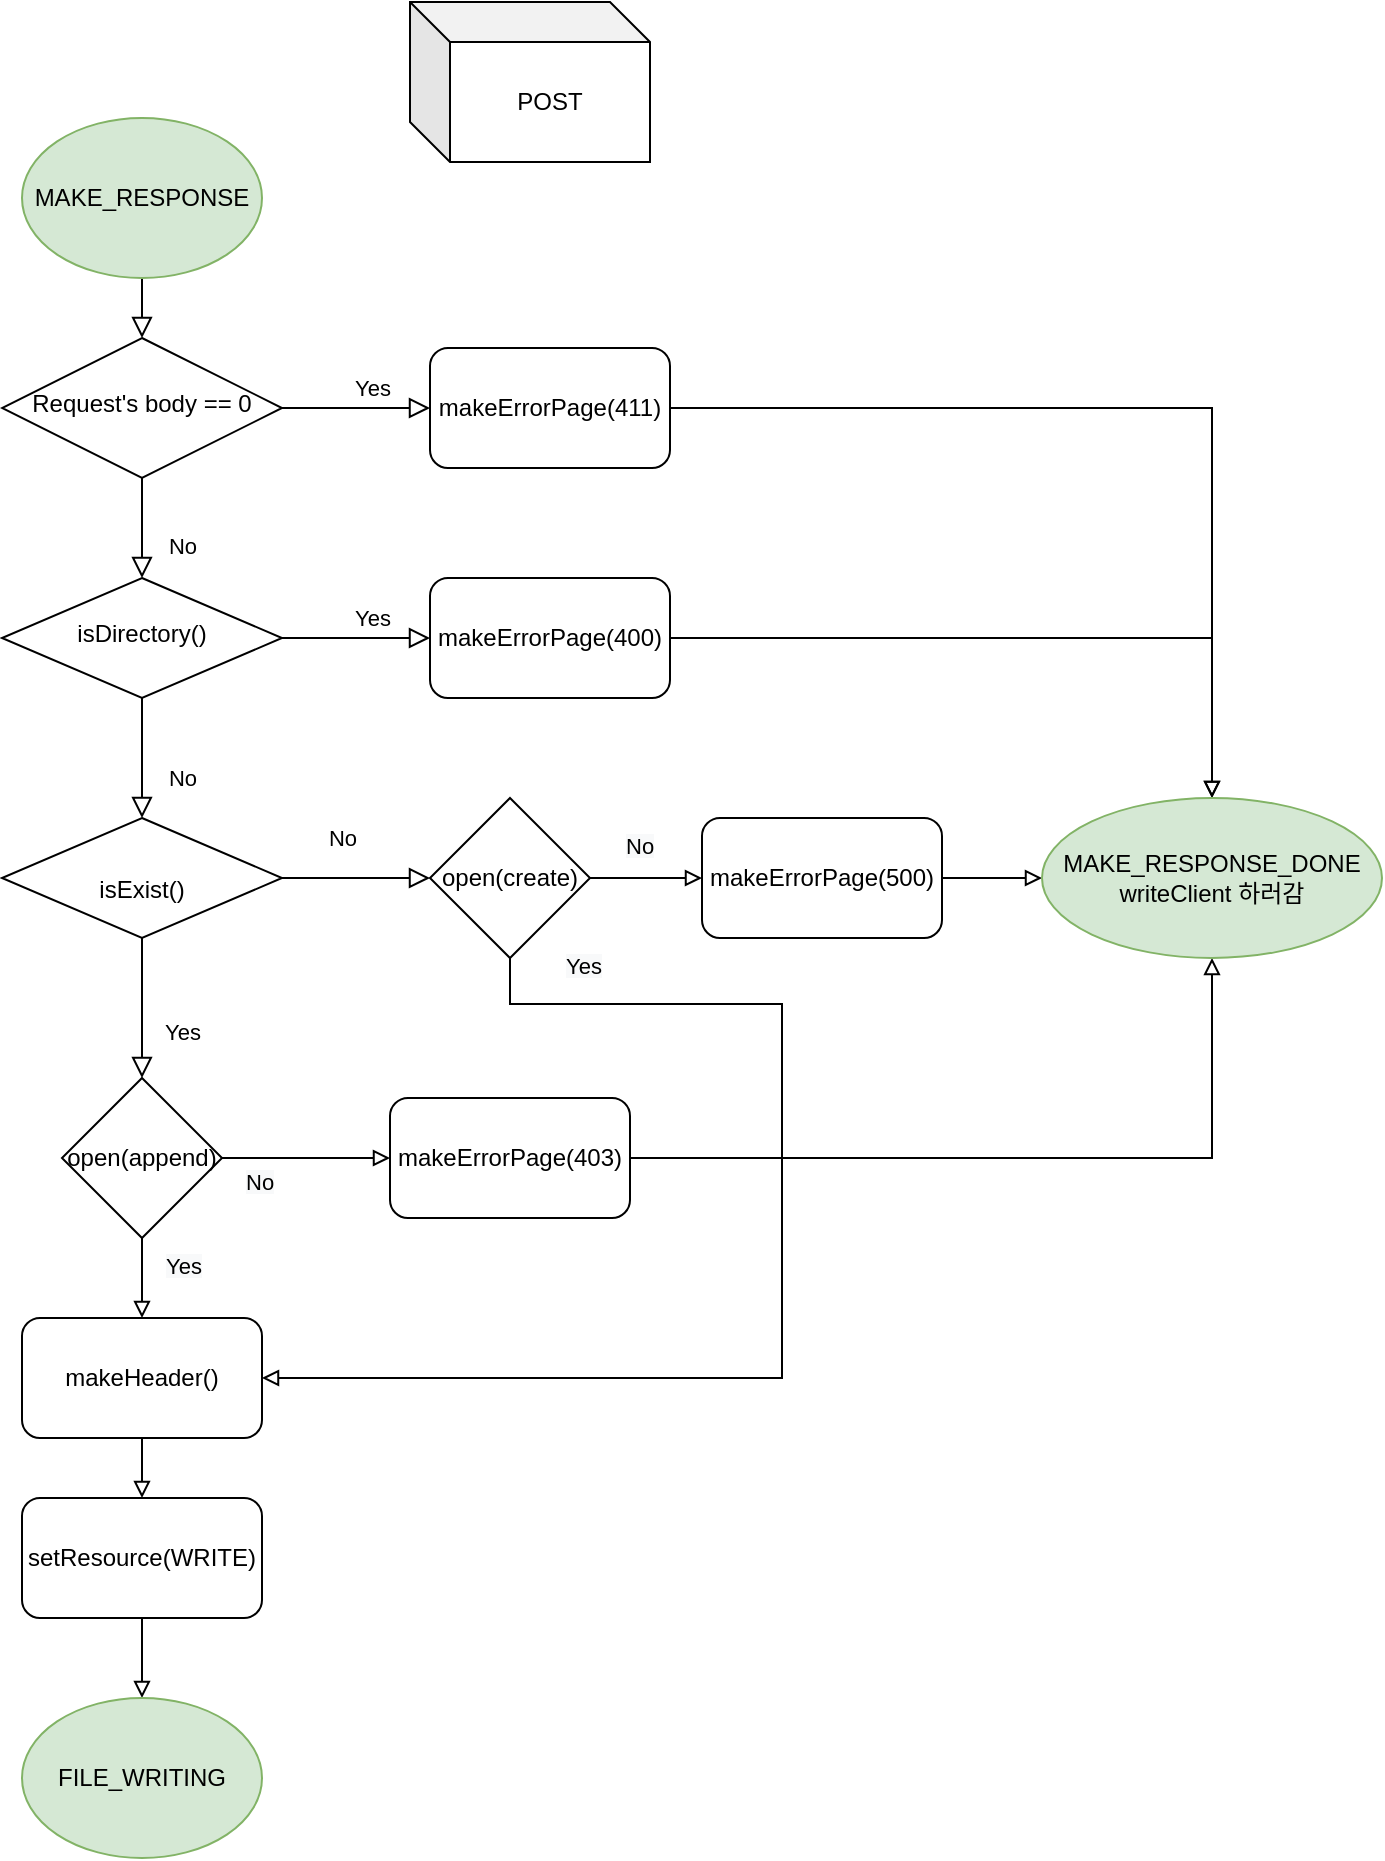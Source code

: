 <mxfile version="16.4.5" type="device" pages="3"><diagram id="C5RBs43oDa-KdzZeNtuy" name="Page-1"><mxGraphModel dx="2066" dy="985" grid="0" gridSize="10" guides="1" tooltips="1" connect="1" arrows="1" fold="1" page="1" pageScale="1" pageWidth="827" pageHeight="1169" background="#ffffff" math="0" shadow="0"><root><mxCell id="WIyWlLk6GJQsqaUBKTNV-0"/><mxCell id="WIyWlLk6GJQsqaUBKTNV-1" parent="WIyWlLk6GJQsqaUBKTNV-0"/><mxCell id="mw8QwqVwZCbxmGiiFS1I-1" value="" style="rounded=0;html=1;jettySize=auto;orthogonalLoop=1;fontSize=11;endArrow=block;endFill=0;endSize=8;strokeWidth=1;shadow=0;labelBackgroundColor=none;edgeStyle=orthogonalEdgeStyle;exitX=0.5;exitY=1;exitDx=0;exitDy=0;" parent="WIyWlLk6GJQsqaUBKTNV-1" source="mw8QwqVwZCbxmGiiFS1I-31" target="mw8QwqVwZCbxmGiiFS1I-4" edge="1"><mxGeometry relative="1" as="geometry"><mxPoint x="190" y="130" as="sourcePoint"/></mxGeometry></mxCell><mxCell id="mw8QwqVwZCbxmGiiFS1I-2" value="No" style="rounded=0;html=1;jettySize=auto;orthogonalLoop=1;fontSize=11;endArrow=block;endFill=0;endSize=8;strokeWidth=1;shadow=0;labelBackgroundColor=none;edgeStyle=orthogonalEdgeStyle;entryX=0.5;entryY=0;entryDx=0;entryDy=0;" parent="WIyWlLk6GJQsqaUBKTNV-1" source="mw8QwqVwZCbxmGiiFS1I-4" target="mw8QwqVwZCbxmGiiFS1I-75" edge="1"><mxGeometry x="0.333" y="20" relative="1" as="geometry"><mxPoint as="offset"/><mxPoint x="190" y="420" as="targetPoint"/></mxGeometry></mxCell><mxCell id="mw8QwqVwZCbxmGiiFS1I-3" value="Yes" style="edgeStyle=orthogonalEdgeStyle;rounded=0;html=1;jettySize=auto;orthogonalLoop=1;fontSize=11;endArrow=block;endFill=0;endSize=8;strokeWidth=1;shadow=0;labelBackgroundColor=none;entryX=0;entryY=0.5;entryDx=0;entryDy=0;" parent="WIyWlLk6GJQsqaUBKTNV-1" source="mw8QwqVwZCbxmGiiFS1I-4" target="mw8QwqVwZCbxmGiiFS1I-33" edge="1"><mxGeometry x="0.2" y="10" relative="1" as="geometry"><mxPoint as="offset"/><mxPoint x="309" y="220" as="targetPoint"/></mxGeometry></mxCell><mxCell id="mw8QwqVwZCbxmGiiFS1I-4" value="Request's body == 0" style="rhombus;whiteSpace=wrap;html=1;shadow=0;fontFamily=Helvetica;fontSize=12;align=center;strokeWidth=1;spacing=6;spacingTop=-4;" parent="WIyWlLk6GJQsqaUBKTNV-1" vertex="1"><mxGeometry x="100" y="200" width="140" height="70" as="geometry"/></mxCell><mxCell id="mw8QwqVwZCbxmGiiFS1I-14" value="POST" style="shape=cube;whiteSpace=wrap;html=1;boundedLbl=1;backgroundOutline=1;darkOpacity=0.05;darkOpacity2=0.1;" parent="WIyWlLk6GJQsqaUBKTNV-1" vertex="1"><mxGeometry x="304" y="32" width="120" height="80" as="geometry"/></mxCell><mxCell id="mw8QwqVwZCbxmGiiFS1I-31" value="MAKE_RESPONSE" style="ellipse;whiteSpace=wrap;html=1;fillColor=#d5e8d4;strokeColor=#82b366;" parent="WIyWlLk6GJQsqaUBKTNV-1" vertex="1"><mxGeometry x="110" y="90" width="120" height="80" as="geometry"/></mxCell><mxCell id="mw8QwqVwZCbxmGiiFS1I-79" style="edgeStyle=orthogonalEdgeStyle;rounded=0;orthogonalLoop=1;jettySize=auto;html=1;exitX=1;exitY=0.5;exitDx=0;exitDy=0;endArrow=block;endFill=0;" parent="WIyWlLk6GJQsqaUBKTNV-1" source="mw8QwqVwZCbxmGiiFS1I-33" target="mw8QwqVwZCbxmGiiFS1I-78" edge="1"><mxGeometry relative="1" as="geometry"/></mxCell><mxCell id="mw8QwqVwZCbxmGiiFS1I-33" value="makeErrorPage(411)" style="rounded=1;whiteSpace=wrap;html=1;" parent="WIyWlLk6GJQsqaUBKTNV-1" vertex="1"><mxGeometry x="314" y="205" width="120" height="60" as="geometry"/></mxCell><mxCell id="mw8QwqVwZCbxmGiiFS1I-34" value="&lt;br&gt;isExist()&lt;br&gt;" style="rhombus;whiteSpace=wrap;html=1;shadow=0;fontFamily=Helvetica;fontSize=12;align=center;strokeWidth=1;spacing=6;spacingTop=-4;" parent="WIyWlLk6GJQsqaUBKTNV-1" vertex="1"><mxGeometry x="100" y="440" width="140" height="60" as="geometry"/></mxCell><mxCell id="mw8QwqVwZCbxmGiiFS1I-35" value="Yes" style="rounded=0;html=1;jettySize=auto;orthogonalLoop=1;fontSize=11;endArrow=block;endFill=0;endSize=8;strokeWidth=1;shadow=0;labelBackgroundColor=none;edgeStyle=orthogonalEdgeStyle;entryX=0.5;entryY=0;entryDx=0;entryDy=0;exitX=0.5;exitY=1;exitDx=0;exitDy=0;" parent="WIyWlLk6GJQsqaUBKTNV-1" source="mw8QwqVwZCbxmGiiFS1I-34" target="mw8QwqVwZCbxmGiiFS1I-55" edge="1"><mxGeometry x="0.333" y="20" relative="1" as="geometry"><mxPoint as="offset"/><mxPoint x="170" y="510" as="sourcePoint"/><mxPoint x="170" y="607" as="targetPoint"/><Array as="points"/></mxGeometry></mxCell><mxCell id="mw8QwqVwZCbxmGiiFS1I-36" value="No" style="edgeStyle=orthogonalEdgeStyle;rounded=0;html=1;jettySize=auto;orthogonalLoop=1;fontSize=11;endArrow=block;endFill=0;endSize=8;strokeWidth=1;shadow=0;labelBackgroundColor=none;entryX=0;entryY=0.5;entryDx=0;entryDy=0;exitX=1;exitY=0.5;exitDx=0;exitDy=0;" parent="WIyWlLk6GJQsqaUBKTNV-1" source="mw8QwqVwZCbxmGiiFS1I-34" target="mw8QwqVwZCbxmGiiFS1I-49" edge="1"><mxGeometry x="-0.189" y="20" relative="1" as="geometry"><mxPoint as="offset"/><mxPoint x="240" y="495" as="sourcePoint"/><mxPoint x="310" y="495" as="targetPoint"/></mxGeometry></mxCell><mxCell id="mw8QwqVwZCbxmGiiFS1I-48" style="edgeStyle=orthogonalEdgeStyle;rounded=0;orthogonalLoop=1;jettySize=auto;html=1;endArrow=block;endFill=0;entryX=1;entryY=0.5;entryDx=0;entryDy=0;exitX=0.5;exitY=1;exitDx=0;exitDy=0;" parent="WIyWlLk6GJQsqaUBKTNV-1" source="mw8QwqVwZCbxmGiiFS1I-49" target="mw8QwqVwZCbxmGiiFS1I-60" edge="1"><mxGeometry relative="1" as="geometry"><mxPoint x="349.6" y="570.5" as="targetPoint"/><mxPoint x="349.6" y="533" as="sourcePoint"/><Array as="points"><mxPoint x="354" y="533"/><mxPoint x="490" y="533"/><mxPoint x="490" y="720"/></Array></mxGeometry></mxCell><mxCell id="mw8QwqVwZCbxmGiiFS1I-67" style="edgeStyle=orthogonalEdgeStyle;rounded=0;orthogonalLoop=1;jettySize=auto;html=1;endArrow=block;endFill=0;" parent="WIyWlLk6GJQsqaUBKTNV-1" source="mw8QwqVwZCbxmGiiFS1I-46" target="mw8QwqVwZCbxmGiiFS1I-66" edge="1"><mxGeometry relative="1" as="geometry"/></mxCell><mxCell id="mw8QwqVwZCbxmGiiFS1I-46" value="setResource(WRITE)" style="rounded=1;whiteSpace=wrap;html=1;" parent="WIyWlLk6GJQsqaUBKTNV-1" vertex="1"><mxGeometry x="110" y="780" width="120" height="60" as="geometry"/></mxCell><mxCell id="mw8QwqVwZCbxmGiiFS1I-53" style="edgeStyle=orthogonalEdgeStyle;rounded=0;orthogonalLoop=1;jettySize=auto;html=1;exitX=1;exitY=0.5;exitDx=0;exitDy=0;endArrow=block;endFill=0;entryX=0;entryY=0.5;entryDx=0;entryDy=0;" parent="WIyWlLk6GJQsqaUBKTNV-1" source="mw8QwqVwZCbxmGiiFS1I-49" target="mw8QwqVwZCbxmGiiFS1I-54" edge="1"><mxGeometry relative="1" as="geometry"><mxPoint x="530" y="440.2" as="targetPoint"/></mxGeometry></mxCell><mxCell id="mw8QwqVwZCbxmGiiFS1I-49" value="open(create)" style="rhombus;whiteSpace=wrap;html=1;" parent="WIyWlLk6GJQsqaUBKTNV-1" vertex="1"><mxGeometry x="314" y="430" width="80" height="80" as="geometry"/></mxCell><mxCell id="mw8QwqVwZCbxmGiiFS1I-50" value="&lt;meta charset=&quot;utf-8&quot;&gt;&lt;span style=&quot;color: rgb(0, 0, 0); font-family: helvetica; font-size: 11px; font-style: normal; font-weight: 400; letter-spacing: normal; text-align: center; text-indent: 0px; text-transform: none; word-spacing: 0px; background-color: rgb(248, 249, 250); display: inline; float: none;&quot;&gt;Yes&lt;/span&gt;" style="text;whiteSpace=wrap;html=1;" parent="WIyWlLk6GJQsqaUBKTNV-1" vertex="1"><mxGeometry x="380" y="500" width="40" height="30" as="geometry"/></mxCell><mxCell id="mw8QwqVwZCbxmGiiFS1I-52" value="&lt;meta charset=&quot;utf-8&quot;&gt;&lt;span style=&quot;color: rgb(0, 0, 0); font-family: helvetica; font-size: 11px; font-style: normal; font-weight: 400; letter-spacing: normal; text-align: center; text-indent: 0px; text-transform: none; word-spacing: 0px; background-color: rgb(248, 249, 250); display: inline; float: none;&quot;&gt;No&lt;/span&gt;" style="text;whiteSpace=wrap;html=1;" parent="WIyWlLk6GJQsqaUBKTNV-1" vertex="1"><mxGeometry x="410" y="440" width="40" height="30" as="geometry"/></mxCell><mxCell id="mw8QwqVwZCbxmGiiFS1I-81" style="edgeStyle=orthogonalEdgeStyle;rounded=0;orthogonalLoop=1;jettySize=auto;html=1;endArrow=block;endFill=0;" parent="WIyWlLk6GJQsqaUBKTNV-1" source="mw8QwqVwZCbxmGiiFS1I-54" target="mw8QwqVwZCbxmGiiFS1I-78" edge="1"><mxGeometry relative="1" as="geometry"/></mxCell><mxCell id="mw8QwqVwZCbxmGiiFS1I-54" value="makeErrorPage(500)" style="rounded=1;whiteSpace=wrap;html=1;" parent="WIyWlLk6GJQsqaUBKTNV-1" vertex="1"><mxGeometry x="450" y="440" width="120" height="60" as="geometry"/></mxCell><mxCell id="mw8QwqVwZCbxmGiiFS1I-59" style="edgeStyle=orthogonalEdgeStyle;rounded=0;orthogonalLoop=1;jettySize=auto;html=1;entryX=0;entryY=0.5;entryDx=0;entryDy=0;endArrow=block;endFill=0;" parent="WIyWlLk6GJQsqaUBKTNV-1" source="mw8QwqVwZCbxmGiiFS1I-55" target="mw8QwqVwZCbxmGiiFS1I-58" edge="1"><mxGeometry relative="1" as="geometry"/></mxCell><mxCell id="mw8QwqVwZCbxmGiiFS1I-64" style="edgeStyle=orthogonalEdgeStyle;rounded=0;orthogonalLoop=1;jettySize=auto;html=1;entryX=0.5;entryY=0;entryDx=0;entryDy=0;endArrow=block;endFill=0;" parent="WIyWlLk6GJQsqaUBKTNV-1" source="mw8QwqVwZCbxmGiiFS1I-55" target="mw8QwqVwZCbxmGiiFS1I-60" edge="1"><mxGeometry relative="1" as="geometry"/></mxCell><mxCell id="mw8QwqVwZCbxmGiiFS1I-55" value="open(append)" style="rhombus;whiteSpace=wrap;html=1;" parent="WIyWlLk6GJQsqaUBKTNV-1" vertex="1"><mxGeometry x="130" y="570" width="80" height="80" as="geometry"/></mxCell><mxCell id="mw8QwqVwZCbxmGiiFS1I-57" value="&lt;meta charset=&quot;utf-8&quot;&gt;&lt;span style=&quot;color: rgb(0, 0, 0); font-family: helvetica; font-size: 11px; font-style: normal; font-weight: 400; letter-spacing: normal; text-align: center; text-indent: 0px; text-transform: none; word-spacing: 0px; background-color: rgb(248, 249, 250); display: inline; float: none;&quot;&gt;No&lt;/span&gt;" style="text;whiteSpace=wrap;html=1;" parent="WIyWlLk6GJQsqaUBKTNV-1" vertex="1"><mxGeometry x="220" y="607.5" width="40" height="30" as="geometry"/></mxCell><mxCell id="mw8QwqVwZCbxmGiiFS1I-82" style="edgeStyle=orthogonalEdgeStyle;rounded=0;orthogonalLoop=1;jettySize=auto;html=1;entryX=0.5;entryY=1;entryDx=0;entryDy=0;endArrow=block;endFill=0;" parent="WIyWlLk6GJQsqaUBKTNV-1" source="mw8QwqVwZCbxmGiiFS1I-58" target="mw8QwqVwZCbxmGiiFS1I-78" edge="1"><mxGeometry relative="1" as="geometry"/></mxCell><mxCell id="mw8QwqVwZCbxmGiiFS1I-58" value="makeErrorPage(403)" style="rounded=1;whiteSpace=wrap;html=1;" parent="WIyWlLk6GJQsqaUBKTNV-1" vertex="1"><mxGeometry x="294" y="580" width="120" height="60" as="geometry"/></mxCell><mxCell id="mw8QwqVwZCbxmGiiFS1I-65" style="edgeStyle=orthogonalEdgeStyle;rounded=0;orthogonalLoop=1;jettySize=auto;html=1;entryX=0.5;entryY=0;entryDx=0;entryDy=0;endArrow=block;endFill=0;" parent="WIyWlLk6GJQsqaUBKTNV-1" source="mw8QwqVwZCbxmGiiFS1I-60" target="mw8QwqVwZCbxmGiiFS1I-46" edge="1"><mxGeometry relative="1" as="geometry"/></mxCell><mxCell id="mw8QwqVwZCbxmGiiFS1I-60" value="makeHeader()" style="rounded=1;whiteSpace=wrap;html=1;" parent="WIyWlLk6GJQsqaUBKTNV-1" vertex="1"><mxGeometry x="110" y="690" width="120" height="60" as="geometry"/></mxCell><mxCell id="mw8QwqVwZCbxmGiiFS1I-61" value="&lt;meta charset=&quot;utf-8&quot;&gt;&lt;span style=&quot;color: rgb(0, 0, 0); font-family: helvetica; font-size: 11px; font-style: normal; font-weight: 400; letter-spacing: normal; text-align: center; text-indent: 0px; text-transform: none; word-spacing: 0px; background-color: rgb(248, 249, 250); display: inline; float: none;&quot;&gt;Yes&lt;/span&gt;" style="text;whiteSpace=wrap;html=1;" parent="WIyWlLk6GJQsqaUBKTNV-1" vertex="1"><mxGeometry x="180" y="650" width="40" height="30" as="geometry"/></mxCell><mxCell id="mw8QwqVwZCbxmGiiFS1I-66" value="FILE_WRITING" style="ellipse;whiteSpace=wrap;html=1;fillColor=#d5e8d4;strokeColor=#82b366;" parent="WIyWlLk6GJQsqaUBKTNV-1" vertex="1"><mxGeometry x="110" y="880" width="120" height="80" as="geometry"/></mxCell><mxCell id="mw8QwqVwZCbxmGiiFS1I-73" value="No" style="rounded=0;html=1;jettySize=auto;orthogonalLoop=1;fontSize=11;endArrow=block;endFill=0;endSize=8;strokeWidth=1;shadow=0;labelBackgroundColor=none;edgeStyle=orthogonalEdgeStyle;" parent="WIyWlLk6GJQsqaUBKTNV-1" source="mw8QwqVwZCbxmGiiFS1I-75" edge="1"><mxGeometry x="0.333" y="20" relative="1" as="geometry"><mxPoint as="offset"/><mxPoint x="170" y="440" as="targetPoint"/></mxGeometry></mxCell><mxCell id="mw8QwqVwZCbxmGiiFS1I-74" value="Yes" style="edgeStyle=orthogonalEdgeStyle;rounded=0;html=1;jettySize=auto;orthogonalLoop=1;fontSize=11;endArrow=block;endFill=0;endSize=8;strokeWidth=1;shadow=0;labelBackgroundColor=none;entryX=0;entryY=0.5;entryDx=0;entryDy=0;" parent="WIyWlLk6GJQsqaUBKTNV-1" source="mw8QwqVwZCbxmGiiFS1I-75" target="mw8QwqVwZCbxmGiiFS1I-76" edge="1"><mxGeometry x="0.2" y="10" relative="1" as="geometry"><mxPoint as="offset"/><mxPoint x="309" y="340" as="targetPoint"/></mxGeometry></mxCell><mxCell id="mw8QwqVwZCbxmGiiFS1I-75" value="isDirectory()" style="rhombus;whiteSpace=wrap;html=1;shadow=0;fontFamily=Helvetica;fontSize=12;align=center;strokeWidth=1;spacing=6;spacingTop=-4;" parent="WIyWlLk6GJQsqaUBKTNV-1" vertex="1"><mxGeometry x="100" y="320" width="140" height="60" as="geometry"/></mxCell><mxCell id="mw8QwqVwZCbxmGiiFS1I-80" style="edgeStyle=orthogonalEdgeStyle;rounded=0;orthogonalLoop=1;jettySize=auto;html=1;endArrow=block;endFill=0;" parent="WIyWlLk6GJQsqaUBKTNV-1" source="mw8QwqVwZCbxmGiiFS1I-76" target="mw8QwqVwZCbxmGiiFS1I-78" edge="1"><mxGeometry relative="1" as="geometry"/></mxCell><mxCell id="mw8QwqVwZCbxmGiiFS1I-76" value="makeErrorPage(400)" style="rounded=1;whiteSpace=wrap;html=1;" parent="WIyWlLk6GJQsqaUBKTNV-1" vertex="1"><mxGeometry x="314" y="320" width="120" height="60" as="geometry"/></mxCell><mxCell id="mw8QwqVwZCbxmGiiFS1I-78" value="MAKE_RESPONSE_DONE&lt;br&gt;writeClient 하러감" style="ellipse;whiteSpace=wrap;html=1;fillColor=#d5e8d4;strokeColor=#82b366;" parent="WIyWlLk6GJQsqaUBKTNV-1" vertex="1"><mxGeometry x="620" y="430" width="170" height="80" as="geometry"/></mxCell></root></mxGraphModel></diagram><diagram name="Copy of Page-1" id="Ol4PUG5Z9orfp7MxeCh3"><mxGraphModel dx="2066" dy="985" grid="0" gridSize="10" guides="1" tooltips="1" connect="1" arrows="1" fold="1" page="1" pageScale="1" pageWidth="827" pageHeight="1169" background="#ffffff" math="0" shadow="0"><root><mxCell id="d_ibtw2RmUjgP89KsS4M-0"/><mxCell id="d_ibtw2RmUjgP89KsS4M-1" parent="d_ibtw2RmUjgP89KsS4M-0"/><mxCell id="d_ibtw2RmUjgP89KsS4M-2" value="" style="rounded=0;html=1;jettySize=auto;orthogonalLoop=1;fontSize=11;endArrow=block;endFill=0;endSize=8;strokeWidth=1;shadow=0;labelBackgroundColor=none;edgeStyle=orthogonalEdgeStyle;exitX=0.5;exitY=1;exitDx=0;exitDy=0;" edge="1" parent="d_ibtw2RmUjgP89KsS4M-1" source="d_ibtw2RmUjgP89KsS4M-7" target="d_ibtw2RmUjgP89KsS4M-5"><mxGeometry relative="1" as="geometry"><mxPoint x="190" y="130" as="sourcePoint"/></mxGeometry></mxCell><mxCell id="d_ibtw2RmUjgP89KsS4M-3" value="Yes" style="rounded=0;html=1;jettySize=auto;orthogonalLoop=1;fontSize=11;endArrow=block;endFill=0;endSize=8;strokeWidth=1;shadow=0;labelBackgroundColor=none;edgeStyle=orthogonalEdgeStyle;entryX=0.5;entryY=0;entryDx=0;entryDy=0;" edge="1" parent="d_ibtw2RmUjgP89KsS4M-1" source="d_ibtw2RmUjgP89KsS4M-5" target="e1eurHjQ3Jynb6HImpAp-0"><mxGeometry x="0.333" y="20" relative="1" as="geometry"><mxPoint as="offset"/><mxPoint x="170" y="320" as="targetPoint"/></mxGeometry></mxCell><mxCell id="d_ibtw2RmUjgP89KsS4M-4" value="No" style="edgeStyle=orthogonalEdgeStyle;rounded=0;html=1;jettySize=auto;orthogonalLoop=1;fontSize=11;endArrow=block;endFill=0;endSize=8;strokeWidth=1;shadow=0;labelBackgroundColor=none;entryX=0;entryY=0.5;entryDx=0;entryDy=0;" edge="1" parent="d_ibtw2RmUjgP89KsS4M-1" source="d_ibtw2RmUjgP89KsS4M-5" target="d_ibtw2RmUjgP89KsS4M-9"><mxGeometry x="-0.108" y="16" relative="1" as="geometry"><mxPoint as="offset"/><mxPoint x="309" y="220" as="targetPoint"/></mxGeometry></mxCell><mxCell id="d_ibtw2RmUjgP89KsS4M-5" value="isExist()" style="rhombus;whiteSpace=wrap;html=1;shadow=0;fontFamily=Helvetica;fontSize=12;align=center;strokeWidth=1;spacing=6;spacingTop=-4;" vertex="1" parent="d_ibtw2RmUjgP89KsS4M-1"><mxGeometry x="100" y="200" width="140" height="70" as="geometry"/></mxCell><mxCell id="d_ibtw2RmUjgP89KsS4M-6" value="DELETE" style="shape=cube;whiteSpace=wrap;html=1;boundedLbl=1;backgroundOutline=1;darkOpacity=0.05;darkOpacity2=0.1;" vertex="1" parent="d_ibtw2RmUjgP89KsS4M-1"><mxGeometry x="304" y="32" width="120" height="80" as="geometry"/></mxCell><mxCell id="d_ibtw2RmUjgP89KsS4M-7" value="MAKE_RESPONSE" style="ellipse;whiteSpace=wrap;html=1;fillColor=#d5e8d4;strokeColor=#82b366;" vertex="1" parent="d_ibtw2RmUjgP89KsS4M-1"><mxGeometry x="110" y="90" width="120" height="80" as="geometry"/></mxCell><mxCell id="d_ibtw2RmUjgP89KsS4M-8" style="edgeStyle=orthogonalEdgeStyle;rounded=0;orthogonalLoop=1;jettySize=auto;html=1;exitX=1;exitY=0.5;exitDx=0;exitDy=0;endArrow=block;endFill=0;" edge="1" parent="d_ibtw2RmUjgP89KsS4M-1" source="d_ibtw2RmUjgP89KsS4M-9" target="d_ibtw2RmUjgP89KsS4M-37"><mxGeometry relative="1" as="geometry"/></mxCell><mxCell id="d_ibtw2RmUjgP89KsS4M-9" value="makeErrorPage(404)" style="rounded=1;whiteSpace=wrap;html=1;" vertex="1" parent="d_ibtw2RmUjgP89KsS4M-1"><mxGeometry x="314" y="205" width="120" height="60" as="geometry"/></mxCell><mxCell id="d_ibtw2RmUjgP89KsS4M-20" style="edgeStyle=orthogonalEdgeStyle;rounded=0;orthogonalLoop=1;jettySize=auto;html=1;endArrow=block;endFill=0;exitX=1;exitY=0.5;exitDx=0;exitDy=0;" edge="1" parent="d_ibtw2RmUjgP89KsS4M-1" source="DtqYQk0n2uwpo7My4EB5-1" target="d_ibtw2RmUjgP89KsS4M-37"><mxGeometry relative="1" as="geometry"><mxPoint x="531" y="445" as="sourcePoint"/></mxGeometry></mxCell><mxCell id="d_ibtw2RmUjgP89KsS4M-37" value="MAKE_RESPONSE_DONE&lt;br&gt;writeClient 하러감" style="ellipse;whiteSpace=wrap;html=1;fillColor=#d5e8d4;strokeColor=#82b366;" vertex="1" parent="d_ibtw2RmUjgP89KsS4M-1"><mxGeometry x="523" y="499" width="170" height="80" as="geometry"/></mxCell><mxCell id="e1eurHjQ3Jynb6HImpAp-5" style="edgeStyle=orthogonalEdgeStyle;rounded=0;orthogonalLoop=1;jettySize=auto;html=1;exitX=0.5;exitY=1;exitDx=0;exitDy=0;endArrow=block;endFill=0;" edge="1" parent="d_ibtw2RmUjgP89KsS4M-1" source="e1eurHjQ3Jynb6HImpAp-0"><mxGeometry relative="1" as="geometry"><mxPoint x="170" y="408" as="targetPoint"/></mxGeometry></mxCell><mxCell id="e1eurHjQ3Jynb6HImpAp-0" value="isDirectory()" style="rhombus;whiteSpace=wrap;html=1;shadow=0;fontFamily=Helvetica;fontSize=12;align=center;strokeWidth=1;spacing=6;spacingTop=-4;" vertex="1" parent="d_ibtw2RmUjgP89KsS4M-1"><mxGeometry x="100" y="302" width="140" height="60" as="geometry"/></mxCell><mxCell id="e1eurHjQ3Jynb6HImpAp-1" value="Yes" style="edgeStyle=orthogonalEdgeStyle;rounded=0;html=1;jettySize=auto;orthogonalLoop=1;fontSize=11;endArrow=block;endFill=0;endSize=8;strokeWidth=1;shadow=0;labelBackgroundColor=none;entryX=0;entryY=0.5;entryDx=0;entryDy=0;exitX=1;exitY=0.5;exitDx=0;exitDy=0;" edge="1" parent="d_ibtw2RmUjgP89KsS4M-1" source="e1eurHjQ3Jynb6HImpAp-0"><mxGeometry x="-0.189" y="20" relative="1" as="geometry"><mxPoint as="offset"/><mxPoint x="236" y="357" as="sourcePoint"/><mxPoint x="310" y="332" as="targetPoint"/></mxGeometry></mxCell><mxCell id="e1eurHjQ3Jynb6HImpAp-6" value="&lt;span style=&quot;color: rgb(0 , 0 , 0) ; font-family: &amp;#34;helvetica&amp;#34; ; font-size: 11px ; font-style: normal ; font-weight: 400 ; letter-spacing: normal ; text-align: center ; text-indent: 0px ; text-transform: none ; word-spacing: 0px ; background-color: rgb(248 , 249 , 250) ; display: inline ; float: none&quot;&gt;No&lt;/span&gt;" style="text;whiteSpace=wrap;html=1;" vertex="1" parent="d_ibtw2RmUjgP89KsS4M-1"><mxGeometry x="181" y="372" width="34" height="29" as="geometry"/></mxCell><mxCell id="DtqYQk0n2uwpo7My4EB5-3" style="edgeStyle=orthogonalEdgeStyle;rounded=0;orthogonalLoop=1;jettySize=auto;html=1;exitX=1;exitY=0.5;exitDx=0;exitDy=0;endArrow=baseDash;endFill=0;" edge="1" parent="d_ibtw2RmUjgP89KsS4M-1" source="e1eurHjQ3Jynb6HImpAp-7"><mxGeometry relative="1" as="geometry"><mxPoint x="617" y="334" as="targetPoint"/></mxGeometry></mxCell><mxCell id="e1eurHjQ3Jynb6HImpAp-7" value="makeErrorPage(403)" style="rounded=1;whiteSpace=wrap;html=1;" vertex="1" parent="d_ibtw2RmUjgP89KsS4M-1"><mxGeometry x="310" y="304" width="120" height="60" as="geometry"/></mxCell><mxCell id="DtqYQk0n2uwpo7My4EB5-2" value="&lt;meta charset=&quot;utf-8&quot;&gt;&lt;span style=&quot;color: rgb(0, 0, 0); font-family: helvetica; font-size: 11px; font-style: normal; font-weight: 400; letter-spacing: normal; text-align: center; text-indent: 0px; text-transform: none; word-spacing: 0px; background-color: rgb(248, 249, 250); display: inline; float: none;&quot;&gt;No&lt;/span&gt;" style="edgeStyle=orthogonalEdgeStyle;rounded=0;orthogonalLoop=1;jettySize=auto;html=1;exitX=1;exitY=0.5;exitDx=0;exitDy=0;entryX=0;entryY=0.5;entryDx=0;entryDy=0;endArrow=block;endFill=0;" edge="1" parent="d_ibtw2RmUjgP89KsS4M-1" source="e1eurHjQ3Jynb6HImpAp-8" target="DtqYQk0n2uwpo7My4EB5-1"><mxGeometry x="-0.024" y="12" relative="1" as="geometry"><mxPoint as="offset"/></mxGeometry></mxCell><mxCell id="DtqYQk0n2uwpo7My4EB5-5" style="edgeStyle=orthogonalEdgeStyle;rounded=0;orthogonalLoop=1;jettySize=auto;html=1;exitX=0.5;exitY=1;exitDx=0;exitDy=0;entryX=0.5;entryY=0;entryDx=0;entryDy=0;endArrow=baseDash;endFill=0;" edge="1" parent="d_ibtw2RmUjgP89KsS4M-1" source="e1eurHjQ3Jynb6HImpAp-8" target="DtqYQk0n2uwpo7My4EB5-4"><mxGeometry relative="1" as="geometry"/></mxCell><mxCell id="DtqYQk0n2uwpo7My4EB5-7" value="" style="edgeStyle=orthogonalEdgeStyle;rounded=0;orthogonalLoop=1;jettySize=auto;html=1;endArrow=baseDash;endFill=0;exitX=0.5;exitY=0;exitDx=0;exitDy=0;" edge="1" parent="d_ibtw2RmUjgP89KsS4M-1" source="e1eurHjQ3Jynb6HImpAp-8" target="e1eurHjQ3Jynb6HImpAp-0"><mxGeometry relative="1" as="geometry"/></mxCell><mxCell id="e1eurHjQ3Jynb6HImpAp-8" value="unlink(resource_path)" style="rhombus;whiteSpace=wrap;html=1;shadow=0;fontFamily=Helvetica;fontSize=12;align=center;strokeWidth=1;spacing=6;spacingTop=-4;" vertex="1" parent="d_ibtw2RmUjgP89KsS4M-1"><mxGeometry x="97.5" y="406" width="145" height="68" as="geometry"/></mxCell><mxCell id="DtqYQk0n2uwpo7My4EB5-1" value="makeErrorPage(403)" style="rounded=1;whiteSpace=wrap;html=1;" vertex="1" parent="d_ibtw2RmUjgP89KsS4M-1"><mxGeometry x="314" y="410" width="120" height="60" as="geometry"/></mxCell><mxCell id="DtqYQk0n2uwpo7My4EB5-6" style="edgeStyle=orthogonalEdgeStyle;rounded=0;orthogonalLoop=1;jettySize=auto;html=1;exitX=1;exitY=0.5;exitDx=0;exitDy=0;entryX=0;entryY=0.5;entryDx=0;entryDy=0;endArrow=baseDash;endFill=0;" edge="1" parent="d_ibtw2RmUjgP89KsS4M-1" source="DtqYQk0n2uwpo7My4EB5-4" target="d_ibtw2RmUjgP89KsS4M-37"><mxGeometry relative="1" as="geometry"/></mxCell><mxCell id="DtqYQk0n2uwpo7My4EB5-4" value="makeHeader()" style="rounded=1;whiteSpace=wrap;html=1;" vertex="1" parent="d_ibtw2RmUjgP89KsS4M-1"><mxGeometry x="110" y="509" width="120" height="60" as="geometry"/></mxCell></root></mxGraphModel></diagram><diagram id="n9tIUJs26H7HAcjKrXg8" name="Page-2"><mxGraphModel dx="2066" dy="985" grid="0" gridSize="10" guides="1" tooltips="1" connect="1" arrows="1" fold="1" page="1" pageScale="1" pageWidth="827" pageHeight="1169" math="0" shadow="0"><root><mxCell id="644NpCGWUW2K1I9e3iQ8-0"/><mxCell id="644NpCGWUW2K1I9e3iQ8-1" parent="644NpCGWUW2K1I9e3iQ8-0"/></root></mxGraphModel></diagram></mxfile>